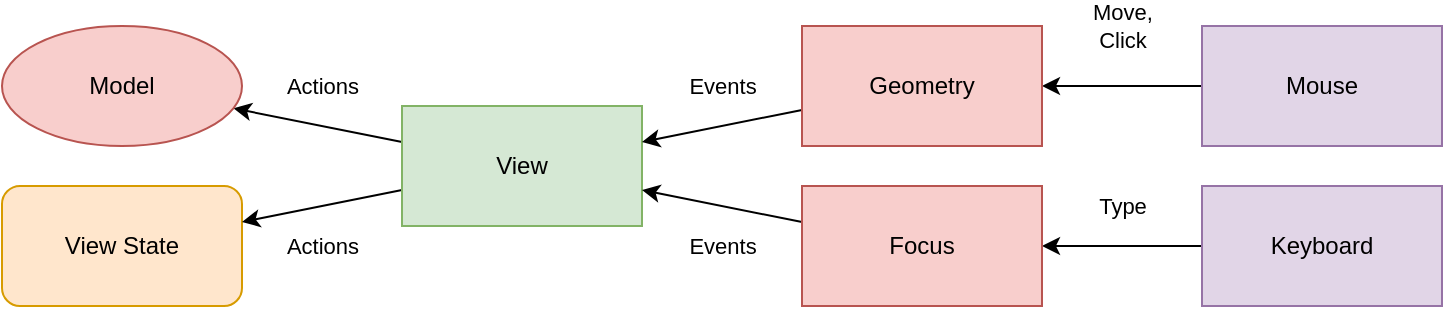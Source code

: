 <mxfile>
    <diagram id="Atp9LbjzmPBpjrNlZ80x" name="Page-1">
        <mxGraphModel dx="911" dy="834" grid="1" gridSize="10" guides="1" tooltips="1" connect="1" arrows="1" fold="1" page="1" pageScale="1" pageWidth="850" pageHeight="1100" background="#FFFFFF" math="0" shadow="0">
            <root>
                <mxCell id="0"/>
                <mxCell id="1" parent="0"/>
                <mxCell id="3" value="View State" style="rounded=1;whiteSpace=wrap;html=1;fillColor=#ffe6cc;strokeColor=#d79b00;" vertex="1" parent="1">
                    <mxGeometry x="40" y="410" width="120" height="60" as="geometry"/>
                </mxCell>
                <mxCell id="16" value="Actions" style="edgeStyle=none;html=1;" edge="1" parent="1" source="5" target="3">
                    <mxGeometry x="0.096" y="20" relative="1" as="geometry">
                        <mxPoint as="offset"/>
                    </mxGeometry>
                </mxCell>
                <mxCell id="17" value="Actions" style="edgeStyle=none;html=1;" edge="1" parent="1" source="5" target="15">
                    <mxGeometry x="0.04" y="-20" relative="1" as="geometry">
                        <mxPoint as="offset"/>
                    </mxGeometry>
                </mxCell>
                <mxCell id="5" value="View" style="rounded=0;whiteSpace=wrap;html=1;fillColor=#d5e8d4;strokeColor=#82b366;" vertex="1" parent="1">
                    <mxGeometry x="240" y="370" width="120" height="60" as="geometry"/>
                </mxCell>
                <mxCell id="11" value="Move,&lt;br&gt;Click" style="edgeStyle=none;html=1;" edge="1" parent="1" source="6" target="8">
                    <mxGeometry y="-30" relative="1" as="geometry">
                        <mxPoint as="offset"/>
                    </mxGeometry>
                </mxCell>
                <mxCell id="6" value="Mouse" style="rounded=0;whiteSpace=wrap;html=1;fillColor=#e1d5e7;strokeColor=#9673a6;" vertex="1" parent="1">
                    <mxGeometry x="640" y="330" width="120" height="60" as="geometry"/>
                </mxCell>
                <mxCell id="14" value="Events" style="edgeStyle=none;html=1;" edge="1" parent="1" source="8" target="5">
                    <mxGeometry x="-0.096" y="-20" relative="1" as="geometry">
                        <mxPoint as="offset"/>
                    </mxGeometry>
                </mxCell>
                <mxCell id="8" value="Geometry" style="rounded=0;whiteSpace=wrap;html=1;fillColor=#f8cecc;strokeColor=#b85450;" vertex="1" parent="1">
                    <mxGeometry x="440" y="330" width="120" height="60" as="geometry"/>
                </mxCell>
                <mxCell id="12" value="Type" style="edgeStyle=none;html=1;" edge="1" parent="1" source="9" target="10">
                    <mxGeometry y="-20" relative="1" as="geometry">
                        <mxPoint as="offset"/>
                    </mxGeometry>
                </mxCell>
                <mxCell id="9" value="Keyboard" style="rounded=0;whiteSpace=wrap;html=1;fillColor=#e1d5e7;strokeColor=#9673a6;" vertex="1" parent="1">
                    <mxGeometry x="640" y="410" width="120" height="60" as="geometry"/>
                </mxCell>
                <mxCell id="13" value="Events" style="edgeStyle=none;html=1;" edge="1" parent="1" source="10" target="5">
                    <mxGeometry x="-0.096" y="20" relative="1" as="geometry">
                        <mxPoint as="offset"/>
                    </mxGeometry>
                </mxCell>
                <mxCell id="10" value="Focus" style="rounded=0;whiteSpace=wrap;html=1;fillColor=#f8cecc;strokeColor=#b85450;" vertex="1" parent="1">
                    <mxGeometry x="440" y="410" width="120" height="60" as="geometry"/>
                </mxCell>
                <mxCell id="15" value="Model" style="ellipse;whiteSpace=wrap;html=1;fillColor=#f8cecc;strokeColor=#b85450;" vertex="1" parent="1">
                    <mxGeometry x="40" y="330" width="120" height="60" as="geometry"/>
                </mxCell>
            </root>
        </mxGraphModel>
    </diagram>
</mxfile>
